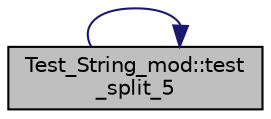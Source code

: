 digraph "Test_String_mod::test_split_5"
{
 // LATEX_PDF_SIZE
  edge [fontname="Helvetica",fontsize="10",labelfontname="Helvetica",labelfontsize="10"];
  node [fontname="Helvetica",fontsize="10",shape=record];
  rankdir="LR";
  Node1 [label="Test_String_mod::test\l_split_5",height=0.2,width=0.4,color="black", fillcolor="grey75", style="filled", fontcolor="black",tooltip="When the input delim is empty, the whole string, split character by character, should be returned."];
  Node1 -> Node1 [color="midnightblue",fontsize="10",style="solid",fontname="Helvetica"];
}
